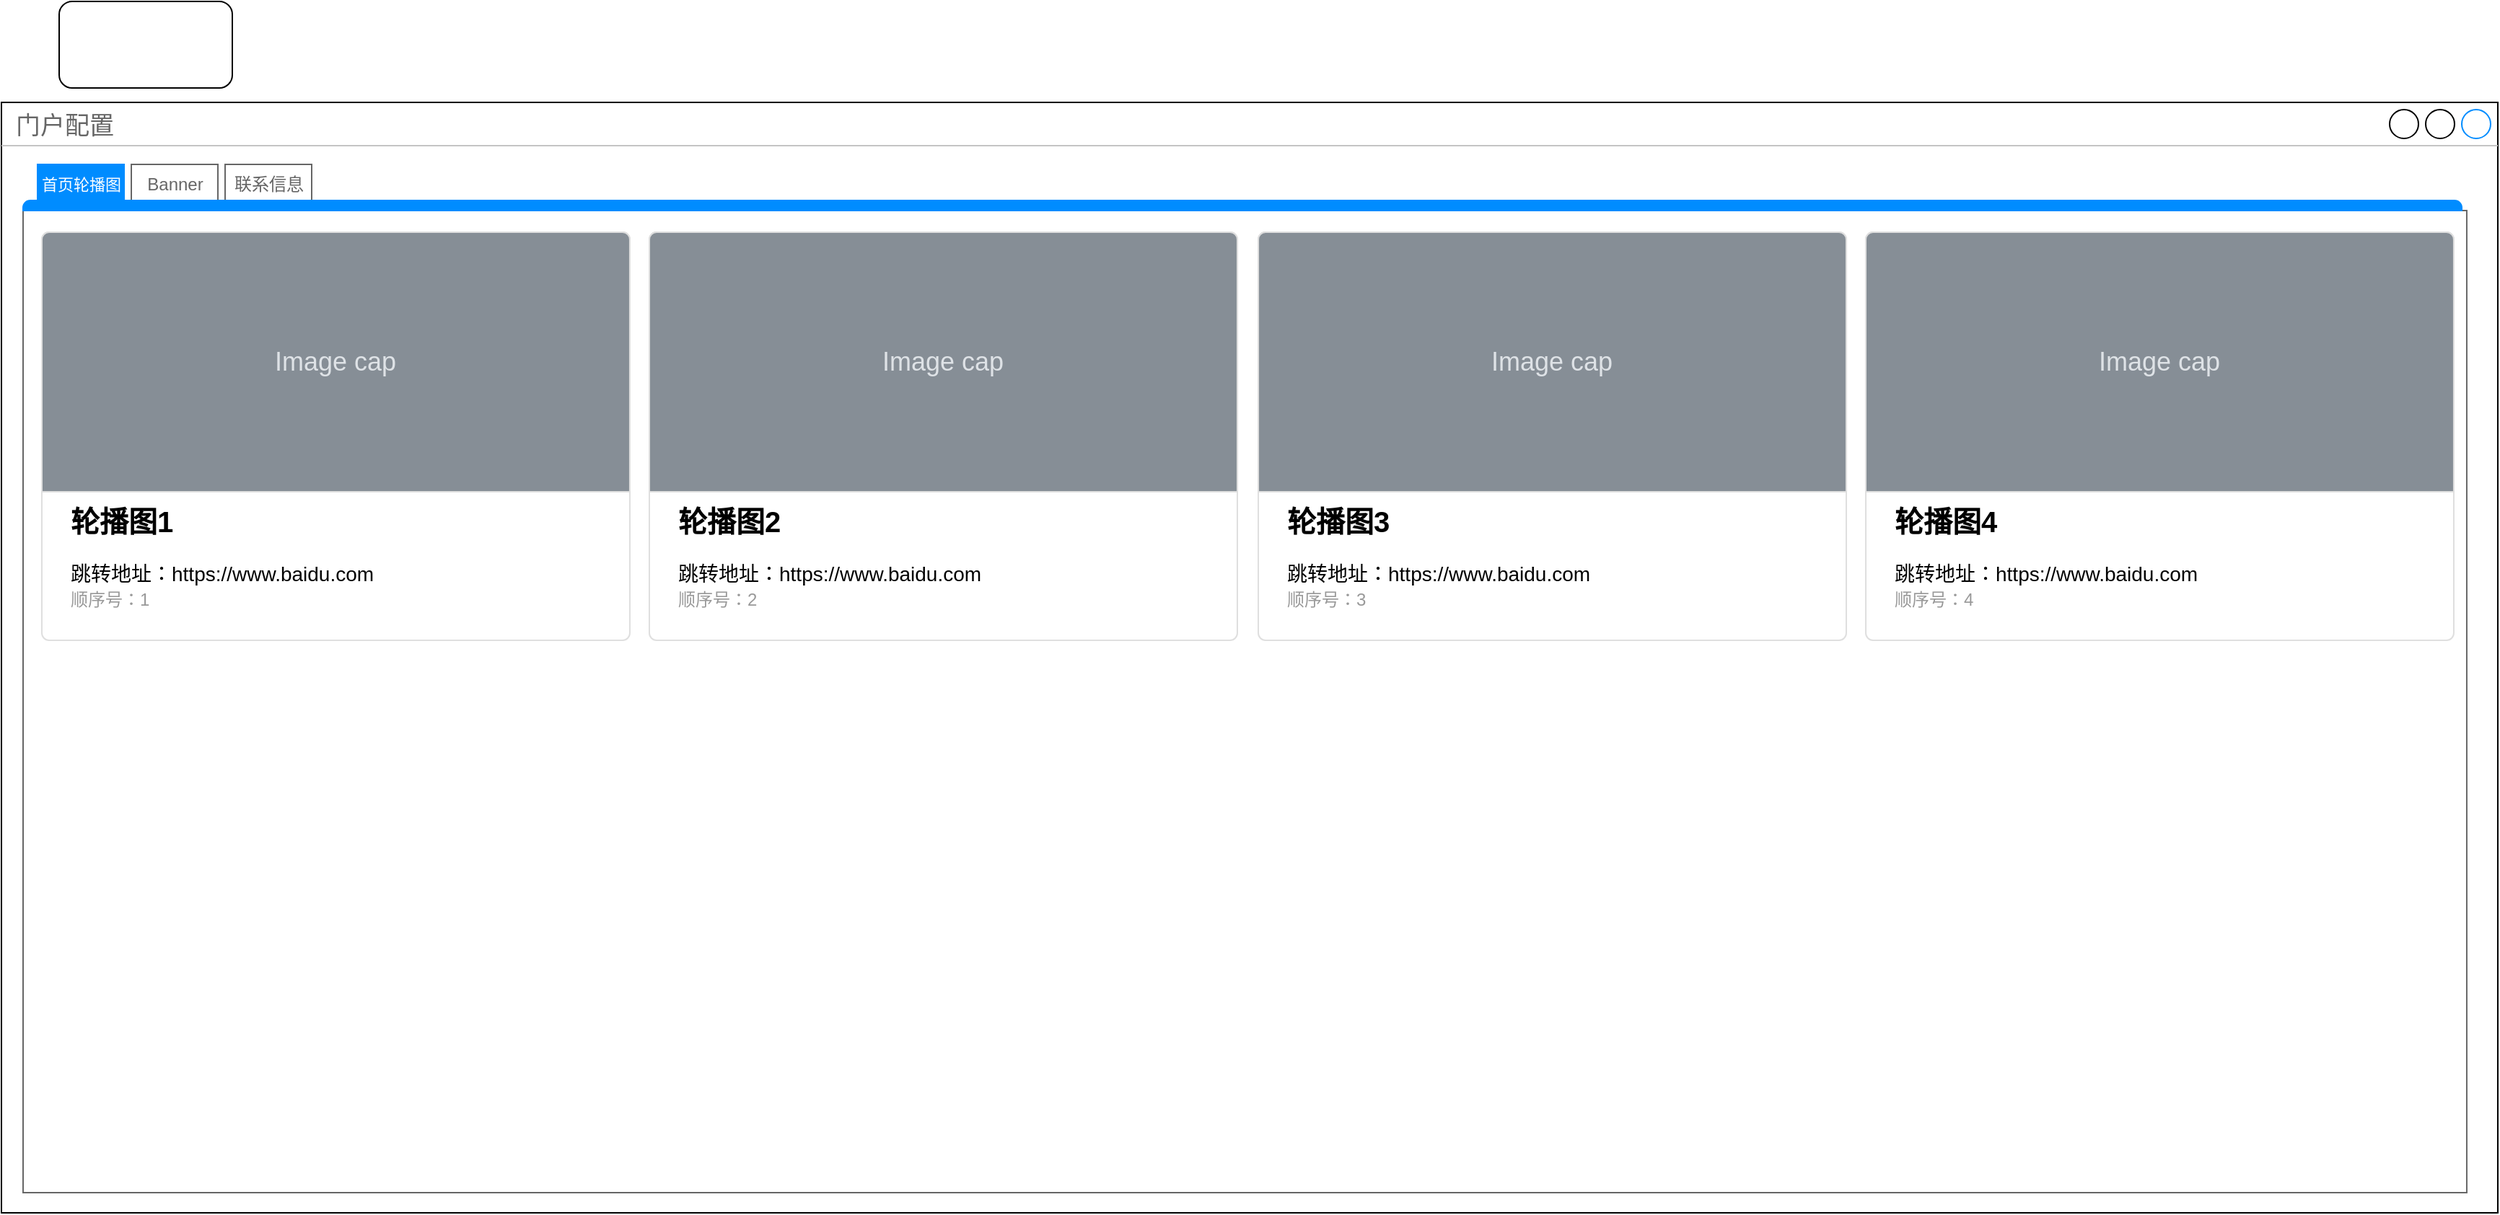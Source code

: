 <mxfile version="20.2.7" type="github">
  <diagram id="XwgRGIicNyqhrtsjOUds" name="第 1 页">
    <mxGraphModel dx="1426" dy="711" grid="1" gridSize="10" guides="1" tooltips="1" connect="1" arrows="1" fold="1" page="1" pageScale="1" pageWidth="827" pageHeight="1169" math="0" shadow="0">
      <root>
        <mxCell id="0" />
        <mxCell id="1" parent="0" />
        <mxCell id="ZJW29T7Bj-m1sILbZo8B-29" value="门户配置" style="strokeWidth=1;shadow=0;dashed=0;align=center;html=1;shape=mxgraph.mockup.containers.window;align=left;verticalAlign=top;spacingLeft=8;strokeColor2=#008cff;strokeColor3=#c4c4c4;fontColor=#666666;mainText=;fontSize=17;labelBackgroundColor=none;" parent="1" vertex="1">
          <mxGeometry x="100" y="110" width="1730" height="770" as="geometry" />
        </mxCell>
        <mxCell id="ZJW29T7Bj-m1sILbZo8B-30" value="" style="strokeWidth=1;shadow=0;dashed=0;align=center;html=1;shape=mxgraph.mockup.containers.marginRect2;rectMarginTop=32;strokeColor=#666666;gradientColor=none;" parent="1" vertex="1">
          <mxGeometry x="115" y="153" width="1693.47" height="713" as="geometry" />
        </mxCell>
        <mxCell id="ZJW29T7Bj-m1sILbZo8B-31" value="&lt;font style=&quot;font-size: 11px;&quot;&gt;首页轮播图&lt;/font&gt;" style="strokeColor=#008cff;fillColor=#008cff;gradientColor=inherit;strokeWidth=1;shadow=0;dashed=0;align=center;html=1;shape=mxgraph.mockup.containers.rrect;rSize=0;fontSize=17;fontColor=#ffffff;gradientColor=none;" parent="ZJW29T7Bj-m1sILbZo8B-30" vertex="1">
          <mxGeometry width="60" height="25" relative="1" as="geometry">
            <mxPoint x="10" as="offset" />
          </mxGeometry>
        </mxCell>
        <mxCell id="ZJW29T7Bj-m1sILbZo8B-32" value="&lt;font style=&quot;font-size: 12px;&quot;&gt;Banner&lt;/font&gt;" style="strokeWidth=1;shadow=0;dashed=0;align=center;html=1;shape=mxgraph.mockup.containers.rrect;rSize=0;fontSize=17;fontColor=#666666;strokeColor=inherit;fillColor=inherit;gradientColor=none;" parent="ZJW29T7Bj-m1sILbZo8B-30" vertex="1">
          <mxGeometry width="60" height="25" relative="1" as="geometry">
            <mxPoint x="75" as="offset" />
          </mxGeometry>
        </mxCell>
        <mxCell id="ZJW29T7Bj-m1sILbZo8B-33" value="&lt;font style=&quot;font-size: 12px;&quot;&gt;联系信息&lt;/font&gt;" style="strokeColor=inherit;fillColor=inherit;gradientColor=inherit;strokeWidth=1;shadow=0;dashed=0;align=center;html=1;shape=mxgraph.mockup.containers.rrect;rSize=0;fontSize=17;fontColor=#666666;gradientColor=none;" parent="ZJW29T7Bj-m1sILbZo8B-30" vertex="1">
          <mxGeometry width="60" height="25" relative="1" as="geometry">
            <mxPoint x="140" as="offset" />
          </mxGeometry>
        </mxCell>
        <mxCell id="ZJW29T7Bj-m1sILbZo8B-34" value="" style="strokeWidth=1;shadow=0;dashed=0;align=center;html=1;shape=mxgraph.mockup.containers.topButton;rSize=5;strokeColor=#008cff;fillColor=#008cff;gradientColor=none;resizeWidth=1;movable=0;deletable=1;" parent="ZJW29T7Bj-m1sILbZo8B-30" vertex="1">
          <mxGeometry width="1690" height="7" relative="1" as="geometry">
            <mxPoint y="25" as="offset" />
          </mxGeometry>
        </mxCell>
        <mxCell id="ZJW29T7Bj-m1sILbZo8B-35" value="&lt;b&gt;&lt;font style=&quot;font-size: 20px&quot;&gt;轮播图1&lt;/font&gt;&lt;/b&gt;&lt;br&gt;&lt;br&gt;跳转地址：https://www.baidu.com&lt;br&gt;&lt;font color=&quot;#999999&quot;&gt;&lt;span style=&quot;font-size: 12px;&quot;&gt;顺序号：1&lt;/span&gt;&lt;/font&gt;" style="html=1;shadow=0;dashed=0;shape=mxgraph.bootstrap.rrect;rSize=5;strokeColor=#DFDFDF;html=1;whiteSpace=wrap;fillColor=#ffffff;fontColor=#000000;verticalAlign=bottom;align=left;spacing=20;fontSize=14;" parent="ZJW29T7Bj-m1sILbZo8B-30" vertex="1">
          <mxGeometry x="13" y="47" width="407.47" height="283" as="geometry" />
        </mxCell>
        <mxCell id="ZJW29T7Bj-m1sILbZo8B-36" value="&lt;span style=&quot;&quot;&gt;Image cap&lt;/span&gt;" style="html=1;shadow=0;dashed=0;shape=mxgraph.bootstrap.topButton;rSize=5;perimeter=none;whiteSpace=wrap;fillColor=#868E96;strokeColor=#DFDFDF;fontColor=#DEE2E6;resizeWidth=1;fontSize=18;" parent="ZJW29T7Bj-m1sILbZo8B-35" vertex="1">
          <mxGeometry width="407.47" height="180" relative="1" as="geometry" />
        </mxCell>
        <mxCell id="ZJW29T7Bj-m1sILbZo8B-47" value="&lt;b&gt;&lt;font style=&quot;font-size: 20px&quot;&gt;轮播图2&lt;/font&gt;&lt;/b&gt;&lt;br&gt;&lt;br&gt;跳转地址：https://www.baidu.com&lt;br&gt;&lt;font color=&quot;#999999&quot;&gt;&lt;span style=&quot;font-size: 12px;&quot;&gt;顺序号：2&lt;/span&gt;&lt;/font&gt;" style="html=1;shadow=0;dashed=0;shape=mxgraph.bootstrap.rrect;rSize=5;strokeColor=#DFDFDF;html=1;whiteSpace=wrap;fillColor=#ffffff;fontColor=#000000;verticalAlign=bottom;align=left;spacing=20;fontSize=14;" parent="ZJW29T7Bj-m1sILbZo8B-30" vertex="1">
          <mxGeometry x="434" y="47" width="407.47" height="283" as="geometry" />
        </mxCell>
        <mxCell id="ZJW29T7Bj-m1sILbZo8B-48" value="&lt;span style=&quot;&quot;&gt;Image cap&lt;/span&gt;" style="html=1;shadow=0;dashed=0;shape=mxgraph.bootstrap.topButton;rSize=5;perimeter=none;whiteSpace=wrap;fillColor=#868E96;strokeColor=#DFDFDF;fontColor=#DEE2E6;resizeWidth=1;fontSize=18;" parent="ZJW29T7Bj-m1sILbZo8B-47" vertex="1">
          <mxGeometry width="407.47" height="180" relative="1" as="geometry" />
        </mxCell>
        <mxCell id="ZJW29T7Bj-m1sILbZo8B-51" value="&lt;b&gt;&lt;font style=&quot;font-size: 20px&quot;&gt;轮播图3&lt;/font&gt;&lt;/b&gt;&lt;br&gt;&lt;br&gt;跳转地址：https://www.baidu.com&lt;br&gt;&lt;font color=&quot;#999999&quot;&gt;&lt;span style=&quot;font-size: 12px;&quot;&gt;顺序号：3&lt;/span&gt;&lt;/font&gt;" style="html=1;shadow=0;dashed=0;shape=mxgraph.bootstrap.rrect;rSize=5;strokeColor=#DFDFDF;html=1;whiteSpace=wrap;fillColor=#ffffff;fontColor=#000000;verticalAlign=bottom;align=left;spacing=20;fontSize=14;" parent="ZJW29T7Bj-m1sILbZo8B-30" vertex="1">
          <mxGeometry x="856" y="47" width="407.47" height="283" as="geometry" />
        </mxCell>
        <mxCell id="ZJW29T7Bj-m1sILbZo8B-52" value="&lt;span style=&quot;&quot;&gt;Image cap&lt;/span&gt;" style="html=1;shadow=0;dashed=0;shape=mxgraph.bootstrap.topButton;rSize=5;perimeter=none;whiteSpace=wrap;fillColor=#868E96;strokeColor=#DFDFDF;fontColor=#DEE2E6;resizeWidth=1;fontSize=18;" parent="ZJW29T7Bj-m1sILbZo8B-51" vertex="1">
          <mxGeometry width="407.47" height="180" relative="1" as="geometry" />
        </mxCell>
        <mxCell id="ZJW29T7Bj-m1sILbZo8B-53" value="&lt;b&gt;&lt;font style=&quot;font-size: 20px&quot;&gt;轮播图4&lt;/font&gt;&lt;/b&gt;&lt;br&gt;&lt;br&gt;跳转地址：https://www.baidu.com&lt;br&gt;&lt;font color=&quot;#999999&quot;&gt;&lt;span style=&quot;font-size: 12px;&quot;&gt;顺序号：4&lt;/span&gt;&lt;/font&gt;" style="html=1;shadow=0;dashed=0;shape=mxgraph.bootstrap.rrect;rSize=5;strokeColor=#DFDFDF;html=1;whiteSpace=wrap;fillColor=#ffffff;fontColor=#000000;verticalAlign=bottom;align=left;spacing=20;fontSize=14;" parent="ZJW29T7Bj-m1sILbZo8B-30" vertex="1">
          <mxGeometry x="1277" y="47" width="407.47" height="283" as="geometry" />
        </mxCell>
        <mxCell id="ZJW29T7Bj-m1sILbZo8B-54" value="&lt;span style=&quot;&quot;&gt;Image cap&lt;/span&gt;" style="html=1;shadow=0;dashed=0;shape=mxgraph.bootstrap.topButton;rSize=5;perimeter=none;whiteSpace=wrap;fillColor=#868E96;strokeColor=#DFDFDF;fontColor=#DEE2E6;resizeWidth=1;fontSize=18;" parent="ZJW29T7Bj-m1sILbZo8B-53" vertex="1">
          <mxGeometry width="407.47" height="180" relative="1" as="geometry" />
        </mxCell>
        <mxCell id="4gDjFx9e_xOKD78NoV15-2" value="" style="rounded=1;whiteSpace=wrap;html=1;" vertex="1" parent="1">
          <mxGeometry x="140" y="40" width="120" height="60" as="geometry" />
        </mxCell>
      </root>
    </mxGraphModel>
  </diagram>
</mxfile>
